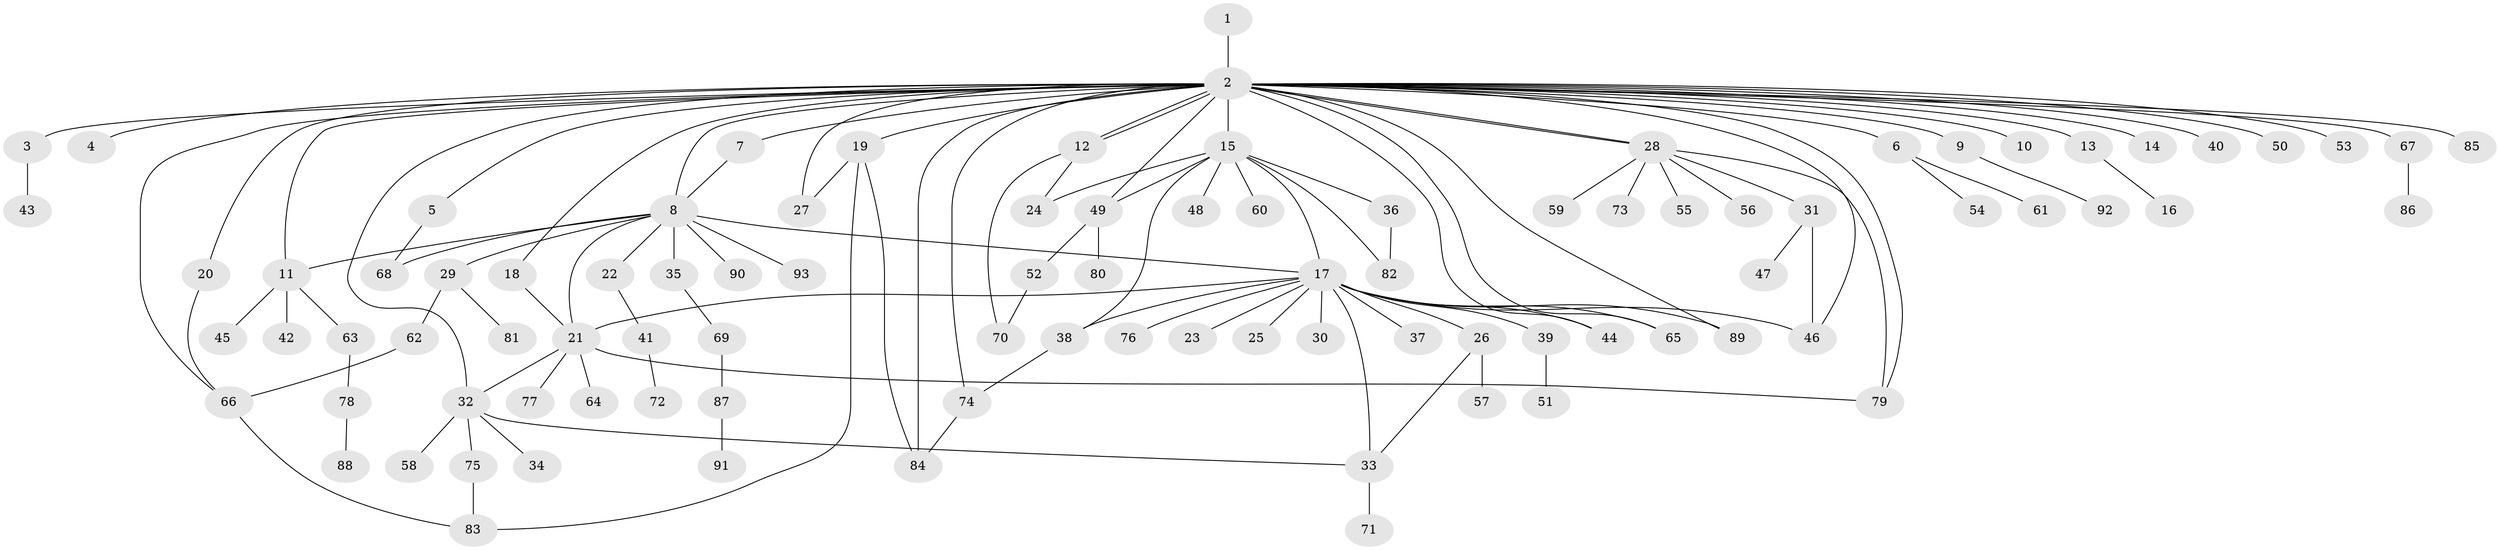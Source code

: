 // Generated by graph-tools (version 1.1) at 2025/49/03/09/25 03:49:56]
// undirected, 93 vertices, 123 edges
graph export_dot {
graph [start="1"]
  node [color=gray90,style=filled];
  1;
  2;
  3;
  4;
  5;
  6;
  7;
  8;
  9;
  10;
  11;
  12;
  13;
  14;
  15;
  16;
  17;
  18;
  19;
  20;
  21;
  22;
  23;
  24;
  25;
  26;
  27;
  28;
  29;
  30;
  31;
  32;
  33;
  34;
  35;
  36;
  37;
  38;
  39;
  40;
  41;
  42;
  43;
  44;
  45;
  46;
  47;
  48;
  49;
  50;
  51;
  52;
  53;
  54;
  55;
  56;
  57;
  58;
  59;
  60;
  61;
  62;
  63;
  64;
  65;
  66;
  67;
  68;
  69;
  70;
  71;
  72;
  73;
  74;
  75;
  76;
  77;
  78;
  79;
  80;
  81;
  82;
  83;
  84;
  85;
  86;
  87;
  88;
  89;
  90;
  91;
  92;
  93;
  1 -- 2;
  2 -- 3;
  2 -- 4;
  2 -- 5;
  2 -- 6;
  2 -- 7;
  2 -- 8;
  2 -- 9;
  2 -- 10;
  2 -- 11;
  2 -- 12;
  2 -- 12;
  2 -- 13;
  2 -- 14;
  2 -- 15;
  2 -- 18;
  2 -- 19;
  2 -- 20;
  2 -- 27;
  2 -- 28;
  2 -- 28;
  2 -- 32;
  2 -- 40;
  2 -- 44;
  2 -- 46;
  2 -- 49;
  2 -- 50;
  2 -- 53;
  2 -- 65;
  2 -- 66;
  2 -- 67;
  2 -- 74;
  2 -- 79;
  2 -- 84;
  2 -- 85;
  2 -- 89;
  3 -- 43;
  5 -- 68;
  6 -- 54;
  6 -- 61;
  7 -- 8;
  8 -- 11;
  8 -- 17;
  8 -- 21;
  8 -- 22;
  8 -- 29;
  8 -- 35;
  8 -- 68;
  8 -- 90;
  8 -- 93;
  9 -- 92;
  11 -- 42;
  11 -- 45;
  11 -- 63;
  12 -- 24;
  12 -- 70;
  13 -- 16;
  15 -- 17;
  15 -- 24;
  15 -- 36;
  15 -- 38;
  15 -- 48;
  15 -- 49;
  15 -- 60;
  15 -- 82;
  17 -- 21;
  17 -- 23;
  17 -- 25;
  17 -- 26;
  17 -- 30;
  17 -- 33;
  17 -- 37;
  17 -- 38;
  17 -- 39;
  17 -- 44;
  17 -- 46;
  17 -- 65;
  17 -- 76;
  17 -- 89;
  18 -- 21;
  19 -- 27;
  19 -- 83;
  19 -- 84;
  20 -- 66;
  21 -- 32;
  21 -- 64;
  21 -- 77;
  21 -- 79;
  22 -- 41;
  26 -- 33;
  26 -- 57;
  28 -- 31;
  28 -- 55;
  28 -- 56;
  28 -- 59;
  28 -- 73;
  28 -- 79;
  29 -- 62;
  29 -- 81;
  31 -- 46;
  31 -- 47;
  32 -- 33;
  32 -- 34;
  32 -- 58;
  32 -- 75;
  33 -- 71;
  35 -- 69;
  36 -- 82;
  38 -- 74;
  39 -- 51;
  41 -- 72;
  49 -- 52;
  49 -- 80;
  52 -- 70;
  62 -- 66;
  63 -- 78;
  66 -- 83;
  67 -- 86;
  69 -- 87;
  74 -- 84;
  75 -- 83;
  78 -- 88;
  87 -- 91;
}
